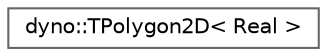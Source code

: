 digraph "Graphical Class Hierarchy"
{
 // LATEX_PDF_SIZE
  bgcolor="transparent";
  edge [fontname=Helvetica,fontsize=10,labelfontname=Helvetica,labelfontsize=10];
  node [fontname=Helvetica,fontsize=10,shape=box,height=0.2,width=0.4];
  rankdir="LR";
  Node0 [id="Node000000",label="dyno::TPolygon2D\< Real \>",height=0.2,width=0.4,color="grey40", fillcolor="white", style="filled",URL="$classdyno_1_1_t_polygon2_d.html",tooltip=" "];
}
